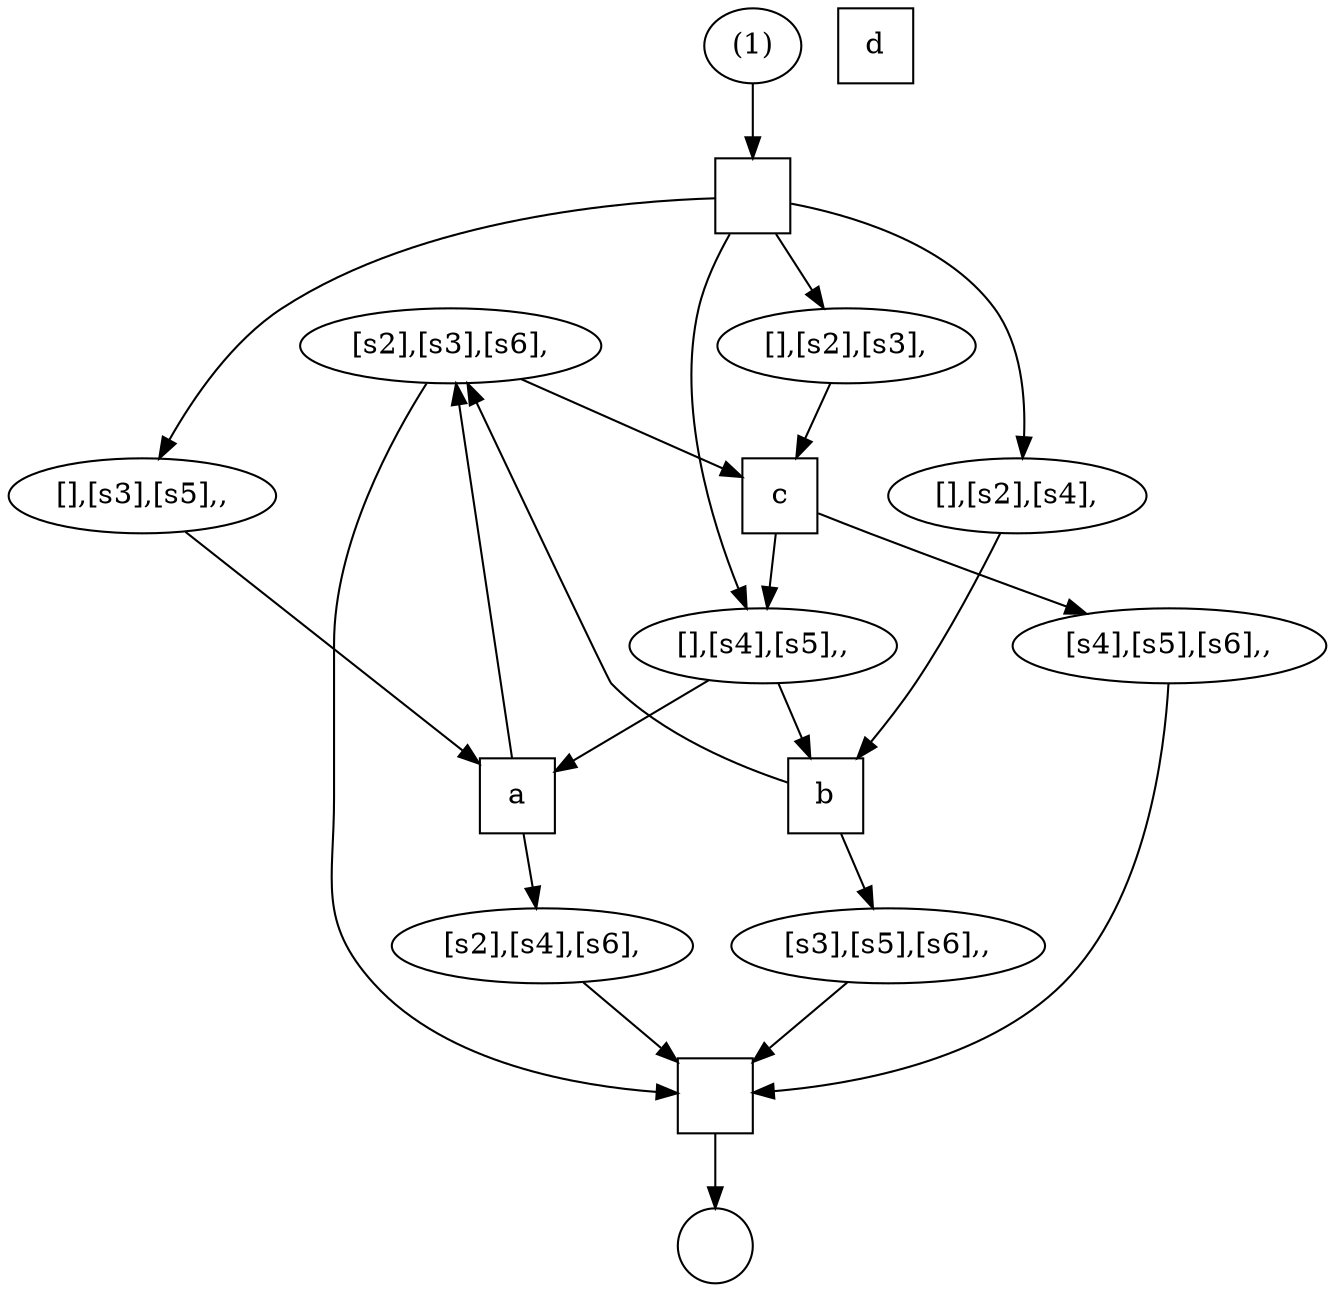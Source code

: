 digraph G {
    node [width=0.5];
x390a98 [label="",shape=box]
x390d58 [label="a",shape=box]
x390af0 [label="b",shape=box]
x390ca8 [label="c",shape=box]
x391018 [label="d",shape=box]
x390d00 [label="[s2],[s3],[s6],"]
x390f10 [label="[s2],[s4],[s6],"]
x390e08 [label="[s3],[s5],[s6],,"]
x390b48 [label="[s4],[s5],[s6],,"]
x390ba0 [label="[],[s3],[s5],,"]
x391070 [label="[],[s4],[s5],,"]
x393a50 [label="[],[s2],[s4],"]
x394238 [label="[],[s2],[s3],"]
x393ec8 [label=""]
x393e70 [label="(1)"]
x3939f8 [label="",shape=box]
x390d58 -> x390d00 
x390af0 -> x390d00 
x390d00 -> x390ca8 
x390d00 -> x390a98 
x390d58 -> x390f10 
x390f10 -> x390a98 
x390af0 -> x390e08 
x390e08 -> x390a98 
x390ca8 -> x390b48 
x390b48 -> x390a98 
x390ba0 -> x390d58 
x391070 -> x390d58 
x391070 -> x390af0 
x390ca8 -> x391070 
x393a50 -> x390af0 
x394238 -> x390ca8 
x390a98 -> x393ec8 
x393e70 -> x3939f8 
x3939f8 -> x390ba0 
x3939f8 -> x391070 
x3939f8 -> x393a50 
x3939f8 -> x394238 
}
